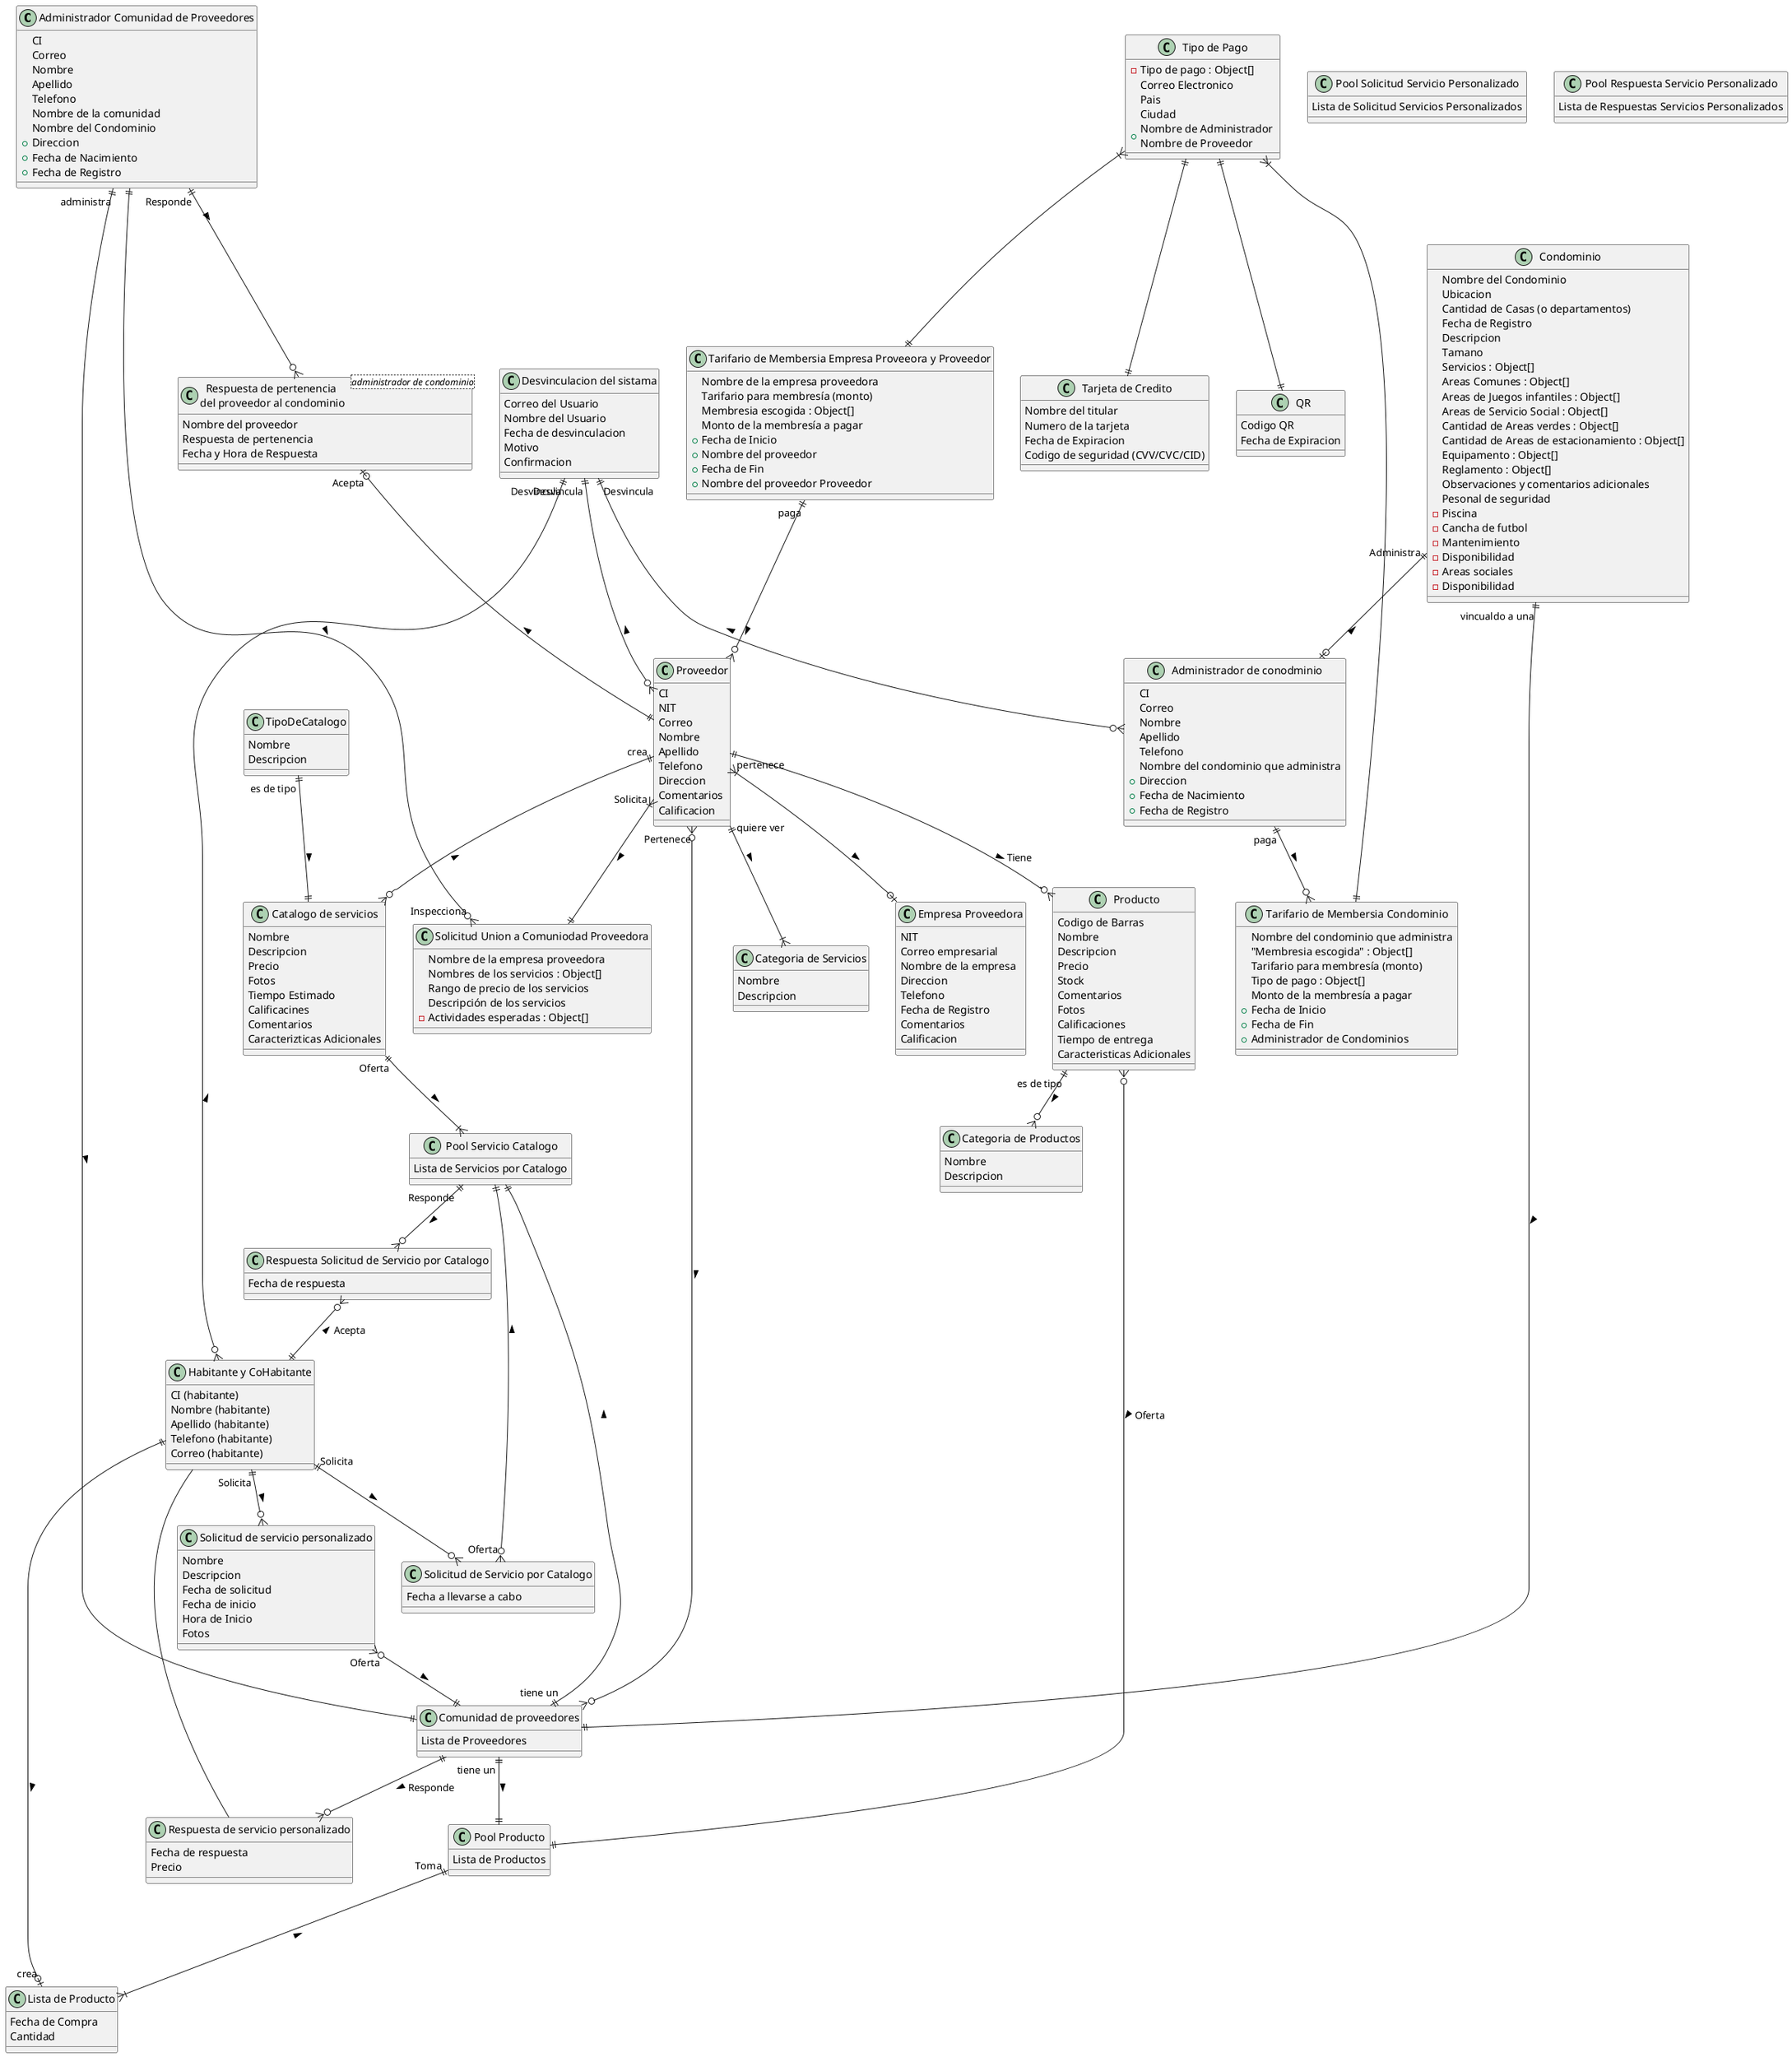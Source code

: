 @startuml

class "Administrador Comunidad de Proveedores" {
  {field} CI
  {field} Correo
  {field} Nombre
  {field} Apellido
  {field} Telefono
  {field} Nombre de la comunidad
  {field} Nombre del Condominio
  {field} + Direccion
  {field} + Fecha de Nacimiento
  {field} + Fecha de Registro
}

' 9
class "Administrador de conodminio" {
  {field} CI
  {field} Correo
  {field} Nombre
  {field} Apellido
  {field} Telefono
  {field} Nombre del condominio que administra
  {field} + Direccion
  {field} + Fecha de Nacimiento
  {field} + Fecha de Registro
}

' 2
class Condominio {
  {field} Nombre del Condominio
  {field} Ubicacion
  {field} Cantidad de Casas (o departamentos)
  {field} Fecha de Registro
  {field} Descripcion
  {field} Tamano
  {field} Servicios : Object[]
  {field} Areas Comunes : Object[]
  {field} Areas de Juegos infantiles : Object[]
  {field} Areas de Servicio Social : Object[]
  {field} Cantidad de Areas verdes : Object[]
  {field} Cantidad de Areas de estacionamiento : Object[]
  {field} Equipamento : Object[]
  {field} Reglamento : Object[]
  {field} Observaciones y comentarios adicionales
  {field} Pesonal de seguridad
  {field} - Piscina
  {field} - Cancha de futbol
  {field} - Mantenimiento
  {field} - Disponibilidad
  {field} - Areas sociales
  {field} - Disponibilidad
}

' 3
class Proveedor {
  {field} CI
  {field} NIT
  {field} Correo
  {field} Nombre
  {field} Apellido
  {field} Telefono
  {field} Direccion
  {field} Comentarios
  {field} Calificacion
}

' 4
class "Empresa Proveedora" {
  {field} NIT
  {field} Correo empresarial
  {field} Nombre de la empresa
  {field} Direccion
  {field} Telefono
  {field} Fecha de Registro
  {field} Comentarios
  {field} Calificacion
}

' 10
class "Habitante y CoHabitante" {
  {field} CI (habitante)
  {field} Nombre (habitante)
  {field} Apellido (habitante)
  {field} Telefono (habitante)
  {field} Correo (habitante)
}

' 5
class "Tarifario de Membersia Condominio" {
  {field} Nombre del condominio que administra
  {field} "Membresia escogida" : Object[]
  {field} Tarifario para membresía (monto)
  {field} Tipo de pago : Object[]
  {field} Monto de la membresía a pagar 
  {field} + Fecha de Inicio
  {field} + Fecha de Fin
  {field} + Administrador de Condominios
}

' 6
class "Tarifario de Membersia Empresa Proveeora y Proveedor" {
  {field} Nombre de la empresa proveedora
  {field} Tarifario para membresía (monto)
  {field} Membresia escogida : Object[]
  {field} Monto de la membresía a pagar 
  {field} + Fecha de Inicio
  {field} + Nombre del proveedor
  {field} + Fecha de Fin
  {field} + Nombre del proveedor Proveedor
}

' 7
class "Tipo de Pago" {
  {field} - Tipo de pago : Object[]
  {field} Correo Electronico
  {field} Pais
  {field} Ciudad
  {field} + Nombre de Administrador \nNombre de Proveedor
}

' 11
class "Solicitud Union a Comuniodad Proveedora" {
  {field} Nombre de la empresa proveedora
  {field} Nombres de los servicios : Object[]
  {field} Rango de precio de los servicios
  {field} Descripción de los servicios
  {field} - Actividades esperadas : Object[]
}

' 12
class "Respuesta de pertenencia \ndel proveedor al condominio"<administrador de condominio> {
  {field} Nombre del proveedor
  {field} Respuesta de pertenencia
  {field} Fecha y Hora de Respuesta
}

' 13
class "Solicitud de Servicio por Catalogo" {
  {field} Fecha a llevarse a cabo
}
' 14
class "Respuesta Solicitud de Servicio por Catalogo" {
  {field} Fecha de respuesta
}

' 15
class "Solicitud de servicio personalizado" {
  {field} Nombre 
  {field} Descripcion
  {field} Fecha de solicitud
  {field} Fecha de inicio
  {field} Hora de Inicio
  {field} Fotos
}
' 16
class "Respuesta de servicio personalizado" {
  {field} Fecha de respuesta
  {field} Precio
}

' 19
class "Desvinculacion del sistama" {
  {field} Correo del Usuario
  {field} Nombre del Usuario
  {field} Fecha de desvinculacion
  {field} Motivo
  {field} Confirmacion
}

' 20
class "Catalogo de servicios" {
  {field} Nombre 
  {field} Descripcion
  {field} Precio
  {field} Fotos
  {field} Tiempo Estimado
  {field} Calificacines
  {field} Comentarios
  {field} Caracterizticas Adicionales
}

' E21
class "Comunidad de proveedores" {
  {field} Lista de Proveedores
}

' E23
class Producto {
  {field} Codigo de Barras 
  {field} Nombre 
  {field} Descripcion 
  {field} Precio
  {field} Stock 
  {field} Comentarios 
  {field} Fotos
  {field} Calificaciones
  {field} Tiempo de entrega
  {field} Caracteristicas Adicionales
}

' E24
class "Lista de Producto" {
  {field} Fecha de Compra
  {field} Cantidad
}

' E25
class "Tarjeta de Credito" {
  {field} Nombre del titular
  {field} Numero de la tarjeta
  {field} Fecha de Expiracion
  {field} Codigo de seguridad (CVV/CVC/CID)
}

' E26
class QR {
  {field} Codigo QR
  {field} Fecha de Expiracion
}

' E27
class "Categoria de Servicios" {
  {field} Nombre
  {field} Descripcion
}

' E28
class "Categoria de Productos" {
  {field} Nombre
  {field} Descripcion
}

' E29
class "Pool Solicitud Servicio Personalizado" {
  {field} Lista de Solicitud Servicios Personalizados
}

class "Pool Respuesta Servicio Personalizado" {
  {field} Lista de Respuestas Servicios Personalizados
}

class "Pool Servicio Catalogo" {
  {field} Lista de Servicios por Catalogo
}

class "Pool Producto" {
  {field} Lista de Productos
}

class TipoDeCatalogo {
  {field} Nombre
  {field} Descripcion
}

' RELACIONES

' FLUJO CONDOMINIO
Condominio ||--o| "Administrador de conodminio" : "Administra" <
Condominio ||--|| "Comunidad de proveedores" : "vincualdo a una" >


' COMUNIDAD DE PROVEEDRES Y POOLS
' "Comunidad de proveedores" ||--|| "Pool Solicitud Servicio Personalizado" : "tiene un" >
"Comunidad de proveedores" ||--|| "Pool Servicio Catalogo" : "tiene un" >
"Comunidad de proveedores" ||--|| "Pool Producto" : "tiene un" >

' FLUJO DE SERVICIO PERSONALIZADO
"Habitante y CoHabitante" ||--o{ "Solicitud de servicio personalizado" : "Solicita" >
"Solicitud de servicio personalizado" }o--|| "Comunidad de proveedores" : "Oferta" >
"Respuesta de servicio personalizado" -- "Habitante y CoHabitante"
"Comunidad de proveedores" ||--o{ "Respuesta de servicio personalizado" : Responde >
Proveedor ||--|{ "Categoria de Servicios" : "quiere ver" >


' FLUJO DE SOLICITUD DE PRODUCTO
Proveedor ||--o{ Producto : Tiene >
Producto ||--o{ "Categoria de Productos" : "es de tipo" >
Producto }o--|| "Pool Producto" : Oferta >
"Pool Producto" ||---|{ "Lista de Producto" : "Toma" <
"Lista de Producto" |o--|| "Habitante y CoHabitante" : "crea" <

' FLUJO DE SOLICITUD DE SERVICIO POR CATALOGO
Proveedor ||--o{ "Catalogo de servicios" : "crea" <
"Catalogo de servicios" ||--|{ "Pool Servicio Catalogo" : "Oferta" >
"Habitante y CoHabitante" ||--o{ "Solicitud de Servicio por Catalogo" : "Solicita" >
"Solicitud de Servicio por Catalogo" }o--|| "Pool Servicio Catalogo" : "Oferta" >
"Pool Servicio Catalogo" ||--o{ "Respuesta Solicitud de Servicio por Catalogo" : "Responde" >
"Respuesta Solicitud de Servicio por Catalogo" }o--|| "Habitante y CoHabitante" : Acepta <
TipoDeCatalogo ||--|| "Catalogo de servicios" : "es de tipo" >

' FLUJO DE SOLICITUD DE PERTENENCIA (PROVEEDORES|CONMINIO)
"Administrador Comunidad de Proveedores" ||--|| "Comunidad de proveedores" : "administra" >
Proveedor }|--o| "Empresa Proveedora" : "pertenece" > 
Proveedor }|--|| "Solicitud Union a Comuniodad Proveedora" : "Solicita" >
"Solicitud Union a Comuniodad Proveedora" }o--|| "Administrador Comunidad de Proveedores" : "Inspecciona" <
"Administrador Comunidad de Proveedores" ||--o{ "Respuesta de pertenencia \ndel proveedor al condominio" : "Responde" >
"Respuesta de pertenencia \ndel proveedor al condominio" |o--|| "Proveedor" : "Acepta" <
Proveedor }o--o{ "Comunidad de proveedores" : "Pertenece" >

' FLUJO DE TARIFA
"Administrador de conodminio" ||--o{ "Tarifario de Membersia Condominio" : "paga" >
"Tarifario de Membersia Empresa Proveeora y Proveedor" ||--o{ "Proveedor" : "paga" >
"Tipo de Pago" }|--|| "Tarifario de Membersia Condominio"
"Tipo de Pago" }|--|| "Tarifario de Membersia Empresa Proveeora y Proveedor"
"Tipo de Pago" ||--|| "Tarjeta de Credito"
"Tipo de Pago" ||--|| QR
' "Reporte de Pago de Membresia"

' FLUJO DESVINCULACION DEL SISTEMA
"Desvinculacion del sistama" ||--o{ "Administrador de conodminio" : "Desvincula" <
"Desvinculacion del sistama" ||--o{ "Proveedor" : "Desvincula" <
"Desvinculacion del sistama" ||--o{ "Habitante y CoHabitante" : "Desvincula" <

@enduml

